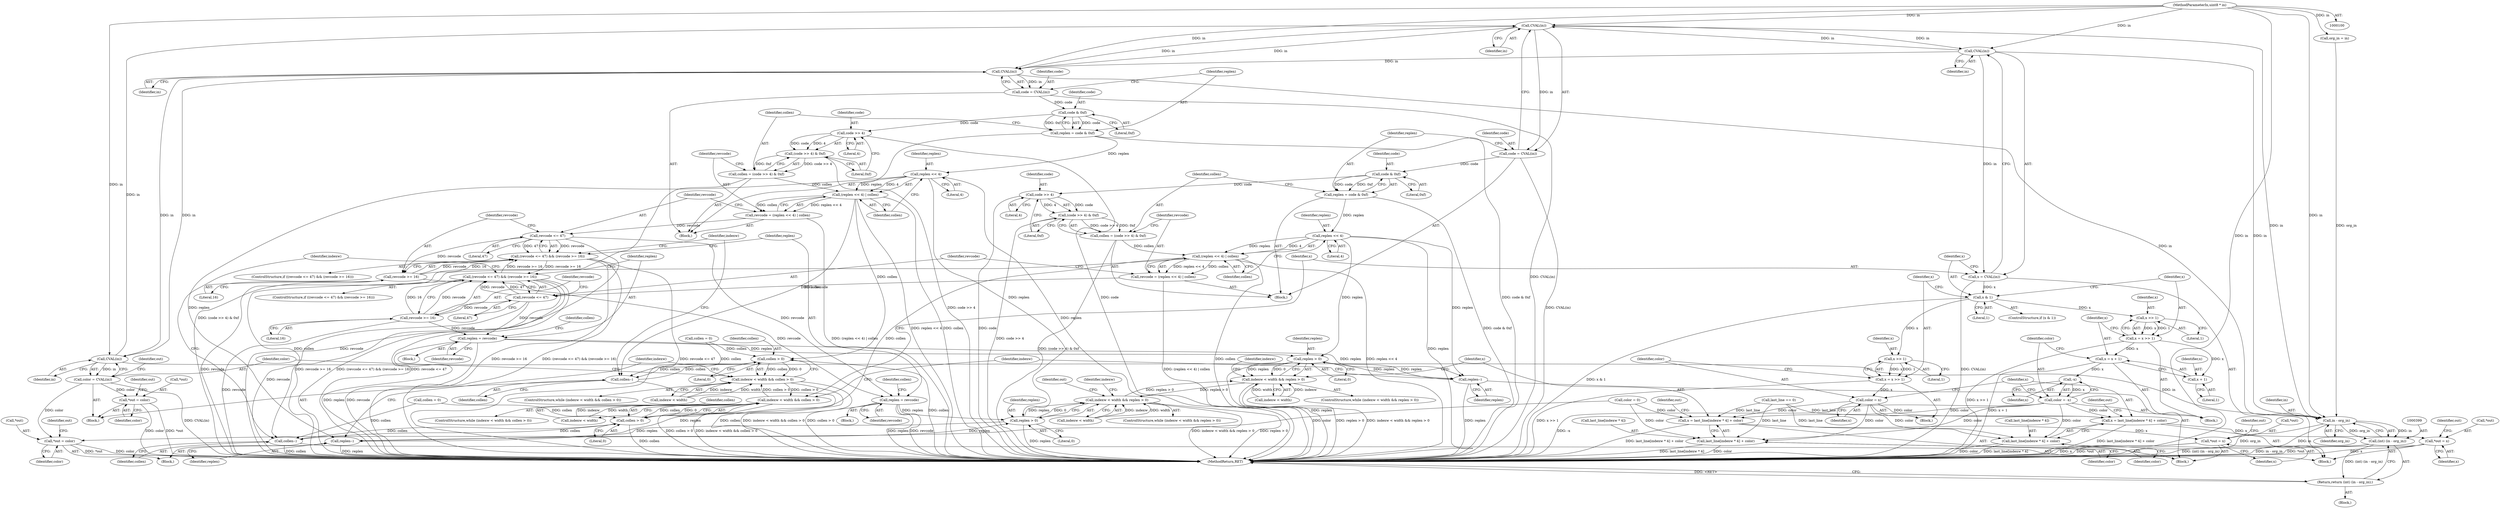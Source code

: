 digraph "0_rdesktop_4dca546d04321a610c1835010b5dad85163b65e1_0@pointer" {
"1000265" [label="(Call,CVAL(in))"];
"1000312" [label="(Call,CVAL(in))"];
"1000265" [label="(Call,CVAL(in))"];
"1000176" [label="(Call,CVAL(in))"];
"1000223" [label="(Call,CVAL(in))"];
"1000101" [label="(MethodParameterIn,uint8 * in)"];
"1000174" [label="(Call,code = CVAL(in))"];
"1000180" [label="(Call,code & 0xf)"];
"1000178" [label="(Call,replen = code & 0xf)"];
"1000193" [label="(Call,replen << 4)"];
"1000192" [label="(Call,(replen << 4) | collen)"];
"1000190" [label="(Call,revcode = (replen << 4) | collen)"];
"1000199" [label="(Call,revcode <= 47)"];
"1000198" [label="(Call,(revcode <= 47) && (revcode >= 16))"];
"1000287" [label="(Call,(revcode <= 47) && (revcode >= 16))"];
"1000202" [label="(Call,revcode >= 16)"];
"1000206" [label="(Call,replen = revcode)"];
"1000241" [label="(Call,replen > 0)"];
"1000237" [label="(Call,indexw < width && replen > 0)"];
"1000364" [label="(Call,indexw < width && replen > 0)"];
"1000254" [label="(Call,replen--)"];
"1000217" [label="(Call,collen > 0)"];
"1000213" [label="(Call,indexw < width && collen > 0)"];
"1000302" [label="(Call,indexw < width && collen > 0)"];
"1000234" [label="(Call,collen--)"];
"1000186" [label="(Call,code >> 4)"];
"1000185" [label="(Call,(code >> 4) & 0xf)"];
"1000183" [label="(Call,collen = (code >> 4) & 0xf)"];
"1000221" [label="(Call,color = CVAL(in))"];
"1000225" [label="(Call,*out = color)"];
"1000245" [label="(Call,*out = color)"];
"1000263" [label="(Call,code = CVAL(in))"];
"1000269" [label="(Call,code & 0xf)"];
"1000267" [label="(Call,replen = code & 0xf)"];
"1000282" [label="(Call,replen << 4)"];
"1000281" [label="(Call,(replen << 4) | collen)"];
"1000279" [label="(Call,revcode = (replen << 4) | collen)"];
"1000288" [label="(Call,revcode <= 47)"];
"1000291" [label="(Call,revcode >= 16)"];
"1000295" [label="(Call,replen = revcode)"];
"1000368" [label="(Call,replen > 0)"];
"1000390" [label="(Call,replen--)"];
"1000306" [label="(Call,collen > 0)"];
"1000361" [label="(Call,collen--)"];
"1000275" [label="(Call,code >> 4)"];
"1000274" [label="(Call,(code >> 4) & 0xf)"];
"1000272" [label="(Call,collen = (code >> 4) & 0xf)"];
"1000310" [label="(Call,x = CVAL(in))"];
"1000315" [label="(Call,x & 1)"];
"1000321" [label="(Call,x >> 1)"];
"1000319" [label="(Call,x = x >> 1)"];
"1000324" [label="(Call,x = x + 1)"];
"1000331" [label="(Call,-x)"];
"1000329" [label="(Call,color = -x)"];
"1000343" [label="(Call,x = last_line[indexw * 4] + color)"];
"1000352" [label="(Call,*out = x)"];
"1000345" [label="(Call,last_line[indexw * 4] + color)"];
"1000372" [label="(Call,x = last_line[indexw * 4] + color)"];
"1000381" [label="(Call,*out = x)"];
"1000374" [label="(Call,last_line[indexw * 4] + color)"];
"1000326" [label="(Call,x + 1)"];
"1000337" [label="(Call,x >> 1)"];
"1000335" [label="(Call,x = x >> 1)"];
"1000340" [label="(Call,color = x)"];
"1000400" [label="(Call,in - org_in)"];
"1000398" [label="(Call,(int) (in - org_in))"];
"1000397" [label="(Return,return (int) (in - org_in);)"];
"1000175" [label="(Identifier,code)"];
"1000180" [label="(Call,code & 0xf)"];
"1000295" [label="(Call,replen = revcode)"];
"1000362" [label="(Identifier,collen)"];
"1000191" [label="(Identifier,revcode)"];
"1000210" [label="(Identifier,collen)"];
"1000177" [label="(Identifier,in)"];
"1000247" [label="(Identifier,out)"];
"1000183" [label="(Call,collen = (code >> 4) & 0xf)"];
"1000194" [label="(Identifier,replen)"];
"1000254" [label="(Call,replen--)"];
"1000235" [label="(Identifier,collen)"];
"1000246" [label="(Call,*out)"];
"1000190" [label="(Call,revcode = (replen << 4) | collen)"];
"1000213" [label="(Call,indexw < width && collen > 0)"];
"1000276" [label="(Identifier,code)"];
"1000368" [label="(Call,replen > 0)"];
"1000274" [label="(Call,(code >> 4) & 0xf)"];
"1000374" [label="(Call,last_line[indexw * 4] + color)"];
"1000312" [label="(Call,CVAL(in))"];
"1000308" [label="(Literal,0)"];
"1000281" [label="(Call,(replen << 4) | collen)"];
"1000203" [label="(Identifier,revcode)"];
"1000382" [label="(Call,*out)"];
"1000273" [label="(Identifier,collen)"];
"1000372" [label="(Call,x = last_line[indexw * 4] + color)"];
"1000370" [label="(Literal,0)"];
"1000212" [label="(ControlStructure,while (indexw < width && collen > 0))"];
"1000197" [label="(ControlStructure,if ((revcode <= 47) && (revcode >= 16)))"];
"1000209" [label="(Call,collen = 0)"];
"1000220" [label="(Block,)"];
"1000269" [label="(Call,code & 0xf)"];
"1000361" [label="(Call,collen--)"];
"1000277" [label="(Literal,4)"];
"1000242" [label="(Identifier,replen)"];
"1000279" [label="(Call,revcode = (replen << 4) | collen)"];
"1000357" [label="(Identifier,out)"];
"1000403" [label="(MethodReturn,RET)"];
"1000196" [label="(Identifier,collen)"];
"1000234" [label="(Call,collen--)"];
"1000187" [label="(Identifier,code)"];
"1000336" [label="(Identifier,x)"];
"1000288" [label="(Call,revcode <= 47)"];
"1000294" [label="(Block,)"];
"1000402" [label="(Identifier,org_in)"];
"1000343" [label="(Call,x = last_line[indexw * 4] + color)"];
"1000351" [label="(Identifier,color)"];
"1000214" [label="(Call,indexw < width)"];
"1000325" [label="(Identifier,x)"];
"1000326" [label="(Call,x + 1)"];
"1000296" [label="(Identifier,replen)"];
"1000331" [label="(Call,-x)"];
"1000155" [label="(Call,color = 0)"];
"1000275" [label="(Call,code >> 4)"];
"1000208" [label="(Identifier,revcode)"];
"1000181" [label="(Identifier,code)"];
"1000217" [label="(Call,collen > 0)"];
"1000270" [label="(Identifier,code)"];
"1000334" [label="(Block,)"];
"1000364" [label="(Call,indexw < width && replen > 0)"];
"1000298" [label="(Call,collen = 0)"];
"1000206" [label="(Call,replen = revcode)"];
"1000309" [label="(Block,)"];
"1000345" [label="(Call,last_line[indexw * 4] + color)"];
"1000121" [label="(Call,org_in = in)"];
"1000267" [label="(Call,replen = code & 0xf)"];
"1000391" [label="(Identifier,replen)"];
"1000280" [label="(Identifier,revcode)"];
"1000323" [label="(Literal,1)"];
"1000352" [label="(Call,*out = x)"];
"1000398" [label="(Call,(int) (in - org_in))"];
"1000390" [label="(Call,replen--)"];
"1000317" [label="(Literal,1)"];
"1000340" [label="(Call,color = x)"];
"1000165" [label="(Call,last_line == 0)"];
"1000284" [label="(Literal,4)"];
"1000373" [label="(Identifier,x)"];
"1000304" [label="(Identifier,indexw)"];
"1000198" [label="(Call,(revcode <= 47) && (revcode >= 16))"];
"1000239" [label="(Identifier,indexw)"];
"1000101" [label="(MethodParameterIn,uint8 * in)"];
"1000265" [label="(Call,CVAL(in))"];
"1000250" [label="(Identifier,out)"];
"1000337" [label="(Call,x >> 1)"];
"1000332" [label="(Identifier,x)"];
"1000106" [label="(Block,)"];
"1000283" [label="(Identifier,replen)"];
"1000324" [label="(Call,x = x + 1)"];
"1000381" [label="(Call,*out = x)"];
"1000316" [label="(Identifier,x)"];
"1000314" [label="(ControlStructure,if (x & 1))"];
"1000227" [label="(Identifier,out)"];
"1000386" [label="(Identifier,out)"];
"1000236" [label="(ControlStructure,while (indexw < width && replen > 0))"];
"1000186" [label="(Call,code >> 4)"];
"1000365" [label="(Call,indexw < width)"];
"1000230" [label="(Identifier,out)"];
"1000263" [label="(Call,code = CVAL(in))"];
"1000307" [label="(Identifier,collen)"];
"1000384" [label="(Identifier,x)"];
"1000303" [label="(Call,indexw < width)"];
"1000371" [label="(Block,)"];
"1000375" [label="(Call,last_line[indexw * 4])"];
"1000342" [label="(Identifier,x)"];
"1000401" [label="(Identifier,in)"];
"1000244" [label="(Block,)"];
"1000282" [label="(Call,replen << 4)"];
"1000285" [label="(Identifier,collen)"];
"1000380" [label="(Identifier,color)"];
"1000260" [label="(Identifier,indexw)"];
"1000248" [label="(Identifier,color)"];
"1000346" [label="(Call,last_line[indexw * 4])"];
"1000271" [label="(Literal,0xf)"];
"1000204" [label="(Literal,16)"];
"1000245" [label="(Call,*out = color)"];
"1000313" [label="(Identifier,in)"];
"1000292" [label="(Identifier,revcode)"];
"1000287" [label="(Call,(revcode <= 47) && (revcode >= 16))"];
"1000185" [label="(Call,(code >> 4) & 0xf)"];
"1000335" [label="(Call,x = x >> 1)"];
"1000182" [label="(Literal,0xf)"];
"1000223" [label="(Call,CVAL(in))"];
"1000189" [label="(Literal,0xf)"];
"1000173" [label="(Block,)"];
"1000344" [label="(Identifier,x)"];
"1000195" [label="(Literal,4)"];
"1000400" [label="(Call,in - org_in)"];
"1000192" [label="(Call,(replen << 4) | collen)"];
"1000301" [label="(ControlStructure,while (indexw < width && collen > 0))"];
"1000328" [label="(Literal,1)"];
"1000238" [label="(Call,indexw < width)"];
"1000272" [label="(Call,collen = (code >> 4) & 0xf)"];
"1000339" [label="(Literal,1)"];
"1000199" [label="(Call,revcode <= 47)"];
"1000330" [label="(Identifier,color)"];
"1000237" [label="(Call,indexw < width && replen > 0)"];
"1000293" [label="(Literal,16)"];
"1000327" [label="(Identifier,x)"];
"1000202" [label="(Call,revcode >= 16)"];
"1000224" [label="(Identifier,in)"];
"1000219" [label="(Literal,0)"];
"1000201" [label="(Literal,47)"];
"1000338" [label="(Identifier,x)"];
"1000341" [label="(Identifier,color)"];
"1000383" [label="(Identifier,out)"];
"1000322" [label="(Identifier,x)"];
"1000226" [label="(Call,*out)"];
"1000321" [label="(Call,x >> 1)"];
"1000222" [label="(Identifier,color)"];
"1000266" [label="(Identifier,in)"];
"1000289" [label="(Identifier,revcode)"];
"1000205" [label="(Block,)"];
"1000184" [label="(Identifier,collen)"];
"1000176" [label="(Call,CVAL(in))"];
"1000353" [label="(Call,*out)"];
"1000318" [label="(Block,)"];
"1000315" [label="(Call,x & 1)"];
"1000278" [label="(Literal,0xf)"];
"1000241" [label="(Call,replen > 0)"];
"1000228" [label="(Identifier,color)"];
"1000221" [label="(Call,color = CVAL(in))"];
"1000319" [label="(Call,x = x >> 1)"];
"1000174" [label="(Call,code = CVAL(in))"];
"1000215" [label="(Identifier,indexw)"];
"1000355" [label="(Identifier,x)"];
"1000311" [label="(Identifier,x)"];
"1000243" [label="(Literal,0)"];
"1000171" [label="(Identifier,indexw)"];
"1000193" [label="(Call,replen << 4)"];
"1000363" [label="(ControlStructure,while (indexw < width && replen > 0))"];
"1000369" [label="(Identifier,replen)"];
"1000310" [label="(Call,x = CVAL(in))"];
"1000200" [label="(Identifier,revcode)"];
"1000225" [label="(Call,*out = color)"];
"1000207" [label="(Identifier,replen)"];
"1000302" [label="(Call,indexw < width && collen > 0)"];
"1000179" [label="(Identifier,replen)"];
"1000262" [label="(Block,)"];
"1000299" [label="(Identifier,collen)"];
"1000397" [label="(Return,return (int) (in - org_in);)"];
"1000297" [label="(Identifier,revcode)"];
"1000178" [label="(Call,replen = code & 0xf)"];
"1000264" [label="(Identifier,code)"];
"1000291" [label="(Call,revcode >= 16)"];
"1000286" [label="(ControlStructure,if ((revcode <= 47) && (revcode >= 16)))"];
"1000306" [label="(Call,collen > 0)"];
"1000290" [label="(Literal,47)"];
"1000188" [label="(Literal,4)"];
"1000329" [label="(Call,color = -x)"];
"1000320" [label="(Identifier,x)"];
"1000268" [label="(Identifier,replen)"];
"1000354" [label="(Identifier,out)"];
"1000218" [label="(Identifier,collen)"];
"1000366" [label="(Identifier,indexw)"];
"1000255" [label="(Identifier,replen)"];
"1000265" -> "1000263"  [label="AST: "];
"1000265" -> "1000266"  [label="CFG: "];
"1000266" -> "1000265"  [label="AST: "];
"1000263" -> "1000265"  [label="CFG: "];
"1000265" -> "1000176"  [label="DDG: in"];
"1000265" -> "1000263"  [label="DDG: in"];
"1000312" -> "1000265"  [label="DDG: in"];
"1000176" -> "1000265"  [label="DDG: in"];
"1000223" -> "1000265"  [label="DDG: in"];
"1000101" -> "1000265"  [label="DDG: in"];
"1000265" -> "1000312"  [label="DDG: in"];
"1000265" -> "1000400"  [label="DDG: in"];
"1000312" -> "1000310"  [label="AST: "];
"1000312" -> "1000313"  [label="CFG: "];
"1000313" -> "1000312"  [label="AST: "];
"1000310" -> "1000312"  [label="CFG: "];
"1000312" -> "1000176"  [label="DDG: in"];
"1000312" -> "1000310"  [label="DDG: in"];
"1000101" -> "1000312"  [label="DDG: in"];
"1000312" -> "1000400"  [label="DDG: in"];
"1000176" -> "1000174"  [label="AST: "];
"1000176" -> "1000177"  [label="CFG: "];
"1000177" -> "1000176"  [label="AST: "];
"1000174" -> "1000176"  [label="CFG: "];
"1000176" -> "1000174"  [label="DDG: in"];
"1000223" -> "1000176"  [label="DDG: in"];
"1000101" -> "1000176"  [label="DDG: in"];
"1000176" -> "1000223"  [label="DDG: in"];
"1000176" -> "1000400"  [label="DDG: in"];
"1000223" -> "1000221"  [label="AST: "];
"1000223" -> "1000224"  [label="CFG: "];
"1000224" -> "1000223"  [label="AST: "];
"1000221" -> "1000223"  [label="CFG: "];
"1000223" -> "1000221"  [label="DDG: in"];
"1000101" -> "1000223"  [label="DDG: in"];
"1000223" -> "1000400"  [label="DDG: in"];
"1000101" -> "1000100"  [label="AST: "];
"1000101" -> "1000403"  [label="DDG: in"];
"1000101" -> "1000121"  [label="DDG: in"];
"1000101" -> "1000400"  [label="DDG: in"];
"1000174" -> "1000173"  [label="AST: "];
"1000175" -> "1000174"  [label="AST: "];
"1000179" -> "1000174"  [label="CFG: "];
"1000174" -> "1000403"  [label="DDG: CVAL(in)"];
"1000174" -> "1000180"  [label="DDG: code"];
"1000180" -> "1000178"  [label="AST: "];
"1000180" -> "1000182"  [label="CFG: "];
"1000181" -> "1000180"  [label="AST: "];
"1000182" -> "1000180"  [label="AST: "];
"1000178" -> "1000180"  [label="CFG: "];
"1000180" -> "1000178"  [label="DDG: code"];
"1000180" -> "1000178"  [label="DDG: 0xf"];
"1000180" -> "1000186"  [label="DDG: code"];
"1000178" -> "1000173"  [label="AST: "];
"1000179" -> "1000178"  [label="AST: "];
"1000184" -> "1000178"  [label="CFG: "];
"1000178" -> "1000403"  [label="DDG: code & 0xf"];
"1000178" -> "1000193"  [label="DDG: replen"];
"1000193" -> "1000192"  [label="AST: "];
"1000193" -> "1000195"  [label="CFG: "];
"1000194" -> "1000193"  [label="AST: "];
"1000195" -> "1000193"  [label="AST: "];
"1000196" -> "1000193"  [label="CFG: "];
"1000193" -> "1000403"  [label="DDG: replen"];
"1000193" -> "1000192"  [label="DDG: replen"];
"1000193" -> "1000192"  [label="DDG: 4"];
"1000193" -> "1000241"  [label="DDG: replen"];
"1000193" -> "1000254"  [label="DDG: replen"];
"1000192" -> "1000190"  [label="AST: "];
"1000192" -> "1000196"  [label="CFG: "];
"1000196" -> "1000192"  [label="AST: "];
"1000190" -> "1000192"  [label="CFG: "];
"1000192" -> "1000403"  [label="DDG: replen << 4"];
"1000192" -> "1000403"  [label="DDG: collen"];
"1000192" -> "1000190"  [label="DDG: replen << 4"];
"1000192" -> "1000190"  [label="DDG: collen"];
"1000183" -> "1000192"  [label="DDG: collen"];
"1000192" -> "1000217"  [label="DDG: collen"];
"1000192" -> "1000234"  [label="DDG: collen"];
"1000190" -> "1000173"  [label="AST: "];
"1000191" -> "1000190"  [label="AST: "];
"1000200" -> "1000190"  [label="CFG: "];
"1000190" -> "1000403"  [label="DDG: (replen << 4) | collen"];
"1000190" -> "1000199"  [label="DDG: revcode"];
"1000199" -> "1000198"  [label="AST: "];
"1000199" -> "1000201"  [label="CFG: "];
"1000200" -> "1000199"  [label="AST: "];
"1000201" -> "1000199"  [label="AST: "];
"1000203" -> "1000199"  [label="CFG: "];
"1000198" -> "1000199"  [label="CFG: "];
"1000199" -> "1000403"  [label="DDG: revcode"];
"1000199" -> "1000198"  [label="DDG: revcode"];
"1000199" -> "1000198"  [label="DDG: 47"];
"1000199" -> "1000202"  [label="DDG: revcode"];
"1000199" -> "1000206"  [label="DDG: revcode"];
"1000198" -> "1000197"  [label="AST: "];
"1000198" -> "1000202"  [label="CFG: "];
"1000202" -> "1000198"  [label="AST: "];
"1000207" -> "1000198"  [label="CFG: "];
"1000215" -> "1000198"  [label="CFG: "];
"1000198" -> "1000403"  [label="DDG: revcode <= 47"];
"1000198" -> "1000403"  [label="DDG: revcode >= 16"];
"1000198" -> "1000403"  [label="DDG: (revcode <= 47) && (revcode >= 16)"];
"1000287" -> "1000198"  [label="DDG: revcode >= 16"];
"1000202" -> "1000198"  [label="DDG: revcode"];
"1000202" -> "1000198"  [label="DDG: 16"];
"1000198" -> "1000287"  [label="DDG: revcode >= 16"];
"1000287" -> "1000286"  [label="AST: "];
"1000287" -> "1000288"  [label="CFG: "];
"1000287" -> "1000291"  [label="CFG: "];
"1000288" -> "1000287"  [label="AST: "];
"1000291" -> "1000287"  [label="AST: "];
"1000296" -> "1000287"  [label="CFG: "];
"1000304" -> "1000287"  [label="CFG: "];
"1000287" -> "1000403"  [label="DDG: revcode >= 16"];
"1000287" -> "1000403"  [label="DDG: (revcode <= 47) && (revcode >= 16)"];
"1000287" -> "1000403"  [label="DDG: revcode <= 47"];
"1000288" -> "1000287"  [label="DDG: revcode"];
"1000288" -> "1000287"  [label="DDG: 47"];
"1000291" -> "1000287"  [label="DDG: revcode"];
"1000291" -> "1000287"  [label="DDG: 16"];
"1000202" -> "1000204"  [label="CFG: "];
"1000203" -> "1000202"  [label="AST: "];
"1000204" -> "1000202"  [label="AST: "];
"1000202" -> "1000403"  [label="DDG: revcode"];
"1000202" -> "1000206"  [label="DDG: revcode"];
"1000206" -> "1000205"  [label="AST: "];
"1000206" -> "1000208"  [label="CFG: "];
"1000207" -> "1000206"  [label="AST: "];
"1000208" -> "1000206"  [label="AST: "];
"1000210" -> "1000206"  [label="CFG: "];
"1000206" -> "1000403"  [label="DDG: revcode"];
"1000206" -> "1000403"  [label="DDG: replen"];
"1000206" -> "1000241"  [label="DDG: replen"];
"1000206" -> "1000254"  [label="DDG: replen"];
"1000241" -> "1000237"  [label="AST: "];
"1000241" -> "1000243"  [label="CFG: "];
"1000242" -> "1000241"  [label="AST: "];
"1000243" -> "1000241"  [label="AST: "];
"1000237" -> "1000241"  [label="CFG: "];
"1000241" -> "1000403"  [label="DDG: replen"];
"1000241" -> "1000237"  [label="DDG: replen"];
"1000241" -> "1000237"  [label="DDG: 0"];
"1000254" -> "1000241"  [label="DDG: replen"];
"1000241" -> "1000254"  [label="DDG: replen"];
"1000237" -> "1000236"  [label="AST: "];
"1000237" -> "1000238"  [label="CFG: "];
"1000238" -> "1000237"  [label="AST: "];
"1000171" -> "1000237"  [label="CFG: "];
"1000247" -> "1000237"  [label="CFG: "];
"1000237" -> "1000403"  [label="DDG: indexw < width && replen > 0"];
"1000237" -> "1000403"  [label="DDG: replen > 0"];
"1000238" -> "1000237"  [label="DDG: indexw"];
"1000238" -> "1000237"  [label="DDG: width"];
"1000364" -> "1000237"  [label="DDG: replen > 0"];
"1000237" -> "1000364"  [label="DDG: replen > 0"];
"1000364" -> "1000363"  [label="AST: "];
"1000364" -> "1000365"  [label="CFG: "];
"1000364" -> "1000368"  [label="CFG: "];
"1000365" -> "1000364"  [label="AST: "];
"1000368" -> "1000364"  [label="AST: "];
"1000260" -> "1000364"  [label="CFG: "];
"1000373" -> "1000364"  [label="CFG: "];
"1000364" -> "1000403"  [label="DDG: indexw < width && replen > 0"];
"1000364" -> "1000403"  [label="DDG: replen > 0"];
"1000365" -> "1000364"  [label="DDG: indexw"];
"1000365" -> "1000364"  [label="DDG: width"];
"1000368" -> "1000364"  [label="DDG: replen"];
"1000368" -> "1000364"  [label="DDG: 0"];
"1000254" -> "1000244"  [label="AST: "];
"1000254" -> "1000255"  [label="CFG: "];
"1000255" -> "1000254"  [label="AST: "];
"1000239" -> "1000254"  [label="CFG: "];
"1000254" -> "1000403"  [label="DDG: replen"];
"1000217" -> "1000213"  [label="AST: "];
"1000217" -> "1000219"  [label="CFG: "];
"1000218" -> "1000217"  [label="AST: "];
"1000219" -> "1000217"  [label="AST: "];
"1000213" -> "1000217"  [label="CFG: "];
"1000217" -> "1000403"  [label="DDG: collen"];
"1000217" -> "1000213"  [label="DDG: collen"];
"1000217" -> "1000213"  [label="DDG: 0"];
"1000209" -> "1000217"  [label="DDG: collen"];
"1000234" -> "1000217"  [label="DDG: collen"];
"1000217" -> "1000234"  [label="DDG: collen"];
"1000213" -> "1000212"  [label="AST: "];
"1000213" -> "1000214"  [label="CFG: "];
"1000214" -> "1000213"  [label="AST: "];
"1000222" -> "1000213"  [label="CFG: "];
"1000239" -> "1000213"  [label="CFG: "];
"1000213" -> "1000403"  [label="DDG: collen > 0"];
"1000213" -> "1000403"  [label="DDG: indexw < width && collen > 0"];
"1000214" -> "1000213"  [label="DDG: indexw"];
"1000214" -> "1000213"  [label="DDG: width"];
"1000302" -> "1000213"  [label="DDG: collen > 0"];
"1000213" -> "1000302"  [label="DDG: collen > 0"];
"1000302" -> "1000301"  [label="AST: "];
"1000302" -> "1000303"  [label="CFG: "];
"1000302" -> "1000306"  [label="CFG: "];
"1000303" -> "1000302"  [label="AST: "];
"1000306" -> "1000302"  [label="AST: "];
"1000311" -> "1000302"  [label="CFG: "];
"1000366" -> "1000302"  [label="CFG: "];
"1000302" -> "1000403"  [label="DDG: indexw < width && collen > 0"];
"1000302" -> "1000403"  [label="DDG: collen > 0"];
"1000303" -> "1000302"  [label="DDG: indexw"];
"1000303" -> "1000302"  [label="DDG: width"];
"1000306" -> "1000302"  [label="DDG: collen"];
"1000306" -> "1000302"  [label="DDG: 0"];
"1000234" -> "1000220"  [label="AST: "];
"1000234" -> "1000235"  [label="CFG: "];
"1000235" -> "1000234"  [label="AST: "];
"1000215" -> "1000234"  [label="CFG: "];
"1000234" -> "1000403"  [label="DDG: collen"];
"1000209" -> "1000234"  [label="DDG: collen"];
"1000186" -> "1000185"  [label="AST: "];
"1000186" -> "1000188"  [label="CFG: "];
"1000187" -> "1000186"  [label="AST: "];
"1000188" -> "1000186"  [label="AST: "];
"1000189" -> "1000186"  [label="CFG: "];
"1000186" -> "1000403"  [label="DDG: code"];
"1000186" -> "1000185"  [label="DDG: code"];
"1000186" -> "1000185"  [label="DDG: 4"];
"1000185" -> "1000183"  [label="AST: "];
"1000185" -> "1000189"  [label="CFG: "];
"1000189" -> "1000185"  [label="AST: "];
"1000183" -> "1000185"  [label="CFG: "];
"1000185" -> "1000403"  [label="DDG: code >> 4"];
"1000185" -> "1000183"  [label="DDG: code >> 4"];
"1000185" -> "1000183"  [label="DDG: 0xf"];
"1000183" -> "1000173"  [label="AST: "];
"1000184" -> "1000183"  [label="AST: "];
"1000191" -> "1000183"  [label="CFG: "];
"1000183" -> "1000403"  [label="DDG: (code >> 4) & 0xf"];
"1000221" -> "1000220"  [label="AST: "];
"1000222" -> "1000221"  [label="AST: "];
"1000227" -> "1000221"  [label="CFG: "];
"1000221" -> "1000403"  [label="DDG: CVAL(in)"];
"1000221" -> "1000225"  [label="DDG: color"];
"1000221" -> "1000245"  [label="DDG: color"];
"1000225" -> "1000220"  [label="AST: "];
"1000225" -> "1000228"  [label="CFG: "];
"1000226" -> "1000225"  [label="AST: "];
"1000228" -> "1000225"  [label="AST: "];
"1000230" -> "1000225"  [label="CFG: "];
"1000225" -> "1000403"  [label="DDG: *out"];
"1000225" -> "1000403"  [label="DDG: color"];
"1000245" -> "1000244"  [label="AST: "];
"1000245" -> "1000248"  [label="CFG: "];
"1000246" -> "1000245"  [label="AST: "];
"1000248" -> "1000245"  [label="AST: "];
"1000250" -> "1000245"  [label="CFG: "];
"1000245" -> "1000403"  [label="DDG: color"];
"1000245" -> "1000403"  [label="DDG: *out"];
"1000155" -> "1000245"  [label="DDG: color"];
"1000263" -> "1000262"  [label="AST: "];
"1000264" -> "1000263"  [label="AST: "];
"1000268" -> "1000263"  [label="CFG: "];
"1000263" -> "1000403"  [label="DDG: CVAL(in)"];
"1000263" -> "1000269"  [label="DDG: code"];
"1000269" -> "1000267"  [label="AST: "];
"1000269" -> "1000271"  [label="CFG: "];
"1000270" -> "1000269"  [label="AST: "];
"1000271" -> "1000269"  [label="AST: "];
"1000267" -> "1000269"  [label="CFG: "];
"1000269" -> "1000267"  [label="DDG: code"];
"1000269" -> "1000267"  [label="DDG: 0xf"];
"1000269" -> "1000275"  [label="DDG: code"];
"1000267" -> "1000262"  [label="AST: "];
"1000268" -> "1000267"  [label="AST: "];
"1000273" -> "1000267"  [label="CFG: "];
"1000267" -> "1000403"  [label="DDG: code & 0xf"];
"1000267" -> "1000282"  [label="DDG: replen"];
"1000282" -> "1000281"  [label="AST: "];
"1000282" -> "1000284"  [label="CFG: "];
"1000283" -> "1000282"  [label="AST: "];
"1000284" -> "1000282"  [label="AST: "];
"1000285" -> "1000282"  [label="CFG: "];
"1000282" -> "1000403"  [label="DDG: replen"];
"1000282" -> "1000281"  [label="DDG: replen"];
"1000282" -> "1000281"  [label="DDG: 4"];
"1000282" -> "1000368"  [label="DDG: replen"];
"1000282" -> "1000390"  [label="DDG: replen"];
"1000281" -> "1000279"  [label="AST: "];
"1000281" -> "1000285"  [label="CFG: "];
"1000285" -> "1000281"  [label="AST: "];
"1000279" -> "1000281"  [label="CFG: "];
"1000281" -> "1000403"  [label="DDG: collen"];
"1000281" -> "1000403"  [label="DDG: replen << 4"];
"1000281" -> "1000279"  [label="DDG: replen << 4"];
"1000281" -> "1000279"  [label="DDG: collen"];
"1000272" -> "1000281"  [label="DDG: collen"];
"1000281" -> "1000306"  [label="DDG: collen"];
"1000281" -> "1000361"  [label="DDG: collen"];
"1000279" -> "1000262"  [label="AST: "];
"1000280" -> "1000279"  [label="AST: "];
"1000289" -> "1000279"  [label="CFG: "];
"1000279" -> "1000403"  [label="DDG: (replen << 4) | collen"];
"1000279" -> "1000288"  [label="DDG: revcode"];
"1000288" -> "1000290"  [label="CFG: "];
"1000289" -> "1000288"  [label="AST: "];
"1000290" -> "1000288"  [label="AST: "];
"1000292" -> "1000288"  [label="CFG: "];
"1000288" -> "1000403"  [label="DDG: revcode"];
"1000288" -> "1000291"  [label="DDG: revcode"];
"1000288" -> "1000295"  [label="DDG: revcode"];
"1000291" -> "1000293"  [label="CFG: "];
"1000292" -> "1000291"  [label="AST: "];
"1000293" -> "1000291"  [label="AST: "];
"1000291" -> "1000403"  [label="DDG: revcode"];
"1000291" -> "1000295"  [label="DDG: revcode"];
"1000295" -> "1000294"  [label="AST: "];
"1000295" -> "1000297"  [label="CFG: "];
"1000296" -> "1000295"  [label="AST: "];
"1000297" -> "1000295"  [label="AST: "];
"1000299" -> "1000295"  [label="CFG: "];
"1000295" -> "1000403"  [label="DDG: revcode"];
"1000295" -> "1000403"  [label="DDG: replen"];
"1000295" -> "1000368"  [label="DDG: replen"];
"1000295" -> "1000390"  [label="DDG: replen"];
"1000368" -> "1000370"  [label="CFG: "];
"1000369" -> "1000368"  [label="AST: "];
"1000370" -> "1000368"  [label="AST: "];
"1000368" -> "1000403"  [label="DDG: replen"];
"1000390" -> "1000368"  [label="DDG: replen"];
"1000368" -> "1000390"  [label="DDG: replen"];
"1000390" -> "1000371"  [label="AST: "];
"1000390" -> "1000391"  [label="CFG: "];
"1000391" -> "1000390"  [label="AST: "];
"1000366" -> "1000390"  [label="CFG: "];
"1000390" -> "1000403"  [label="DDG: replen"];
"1000306" -> "1000308"  [label="CFG: "];
"1000307" -> "1000306"  [label="AST: "];
"1000308" -> "1000306"  [label="AST: "];
"1000306" -> "1000403"  [label="DDG: collen"];
"1000298" -> "1000306"  [label="DDG: collen"];
"1000361" -> "1000306"  [label="DDG: collen"];
"1000306" -> "1000361"  [label="DDG: collen"];
"1000361" -> "1000309"  [label="AST: "];
"1000361" -> "1000362"  [label="CFG: "];
"1000362" -> "1000361"  [label="AST: "];
"1000304" -> "1000361"  [label="CFG: "];
"1000361" -> "1000403"  [label="DDG: collen"];
"1000298" -> "1000361"  [label="DDG: collen"];
"1000275" -> "1000274"  [label="AST: "];
"1000275" -> "1000277"  [label="CFG: "];
"1000276" -> "1000275"  [label="AST: "];
"1000277" -> "1000275"  [label="AST: "];
"1000278" -> "1000275"  [label="CFG: "];
"1000275" -> "1000403"  [label="DDG: code"];
"1000275" -> "1000274"  [label="DDG: code"];
"1000275" -> "1000274"  [label="DDG: 4"];
"1000274" -> "1000272"  [label="AST: "];
"1000274" -> "1000278"  [label="CFG: "];
"1000278" -> "1000274"  [label="AST: "];
"1000272" -> "1000274"  [label="CFG: "];
"1000274" -> "1000403"  [label="DDG: code >> 4"];
"1000274" -> "1000272"  [label="DDG: code >> 4"];
"1000274" -> "1000272"  [label="DDG: 0xf"];
"1000272" -> "1000262"  [label="AST: "];
"1000273" -> "1000272"  [label="AST: "];
"1000280" -> "1000272"  [label="CFG: "];
"1000272" -> "1000403"  [label="DDG: (code >> 4) & 0xf"];
"1000310" -> "1000309"  [label="AST: "];
"1000311" -> "1000310"  [label="AST: "];
"1000316" -> "1000310"  [label="CFG: "];
"1000310" -> "1000403"  [label="DDG: CVAL(in)"];
"1000310" -> "1000315"  [label="DDG: x"];
"1000315" -> "1000314"  [label="AST: "];
"1000315" -> "1000317"  [label="CFG: "];
"1000316" -> "1000315"  [label="AST: "];
"1000317" -> "1000315"  [label="AST: "];
"1000320" -> "1000315"  [label="CFG: "];
"1000336" -> "1000315"  [label="CFG: "];
"1000315" -> "1000403"  [label="DDG: x & 1"];
"1000315" -> "1000321"  [label="DDG: x"];
"1000315" -> "1000337"  [label="DDG: x"];
"1000321" -> "1000319"  [label="AST: "];
"1000321" -> "1000323"  [label="CFG: "];
"1000322" -> "1000321"  [label="AST: "];
"1000323" -> "1000321"  [label="AST: "];
"1000319" -> "1000321"  [label="CFG: "];
"1000321" -> "1000319"  [label="DDG: x"];
"1000321" -> "1000319"  [label="DDG: 1"];
"1000319" -> "1000318"  [label="AST: "];
"1000320" -> "1000319"  [label="AST: "];
"1000325" -> "1000319"  [label="CFG: "];
"1000319" -> "1000403"  [label="DDG: x >> 1"];
"1000319" -> "1000324"  [label="DDG: x"];
"1000319" -> "1000326"  [label="DDG: x"];
"1000324" -> "1000318"  [label="AST: "];
"1000324" -> "1000326"  [label="CFG: "];
"1000325" -> "1000324"  [label="AST: "];
"1000326" -> "1000324"  [label="AST: "];
"1000330" -> "1000324"  [label="CFG: "];
"1000324" -> "1000403"  [label="DDG: x + 1"];
"1000324" -> "1000331"  [label="DDG: x"];
"1000331" -> "1000329"  [label="AST: "];
"1000331" -> "1000332"  [label="CFG: "];
"1000332" -> "1000331"  [label="AST: "];
"1000329" -> "1000331"  [label="CFG: "];
"1000331" -> "1000329"  [label="DDG: x"];
"1000329" -> "1000318"  [label="AST: "];
"1000330" -> "1000329"  [label="AST: "];
"1000344" -> "1000329"  [label="CFG: "];
"1000329" -> "1000403"  [label="DDG: -x"];
"1000329" -> "1000343"  [label="DDG: color"];
"1000329" -> "1000345"  [label="DDG: color"];
"1000329" -> "1000372"  [label="DDG: color"];
"1000329" -> "1000374"  [label="DDG: color"];
"1000343" -> "1000309"  [label="AST: "];
"1000343" -> "1000345"  [label="CFG: "];
"1000344" -> "1000343"  [label="AST: "];
"1000345" -> "1000343"  [label="AST: "];
"1000354" -> "1000343"  [label="CFG: "];
"1000343" -> "1000403"  [label="DDG: last_line[indexw * 4] + color"];
"1000165" -> "1000343"  [label="DDG: last_line"];
"1000340" -> "1000343"  [label="DDG: color"];
"1000343" -> "1000352"  [label="DDG: x"];
"1000352" -> "1000309"  [label="AST: "];
"1000352" -> "1000355"  [label="CFG: "];
"1000353" -> "1000352"  [label="AST: "];
"1000355" -> "1000352"  [label="AST: "];
"1000357" -> "1000352"  [label="CFG: "];
"1000352" -> "1000403"  [label="DDG: *out"];
"1000352" -> "1000403"  [label="DDG: x"];
"1000345" -> "1000351"  [label="CFG: "];
"1000346" -> "1000345"  [label="AST: "];
"1000351" -> "1000345"  [label="AST: "];
"1000345" -> "1000403"  [label="DDG: color"];
"1000345" -> "1000403"  [label="DDG: last_line[indexw * 4]"];
"1000165" -> "1000345"  [label="DDG: last_line"];
"1000340" -> "1000345"  [label="DDG: color"];
"1000372" -> "1000371"  [label="AST: "];
"1000372" -> "1000374"  [label="CFG: "];
"1000373" -> "1000372"  [label="AST: "];
"1000374" -> "1000372"  [label="AST: "];
"1000383" -> "1000372"  [label="CFG: "];
"1000372" -> "1000403"  [label="DDG: last_line[indexw * 4] + color"];
"1000165" -> "1000372"  [label="DDG: last_line"];
"1000155" -> "1000372"  [label="DDG: color"];
"1000340" -> "1000372"  [label="DDG: color"];
"1000372" -> "1000381"  [label="DDG: x"];
"1000381" -> "1000371"  [label="AST: "];
"1000381" -> "1000384"  [label="CFG: "];
"1000382" -> "1000381"  [label="AST: "];
"1000384" -> "1000381"  [label="AST: "];
"1000386" -> "1000381"  [label="CFG: "];
"1000381" -> "1000403"  [label="DDG: x"];
"1000381" -> "1000403"  [label="DDG: *out"];
"1000374" -> "1000380"  [label="CFG: "];
"1000375" -> "1000374"  [label="AST: "];
"1000380" -> "1000374"  [label="AST: "];
"1000374" -> "1000403"  [label="DDG: last_line[indexw * 4]"];
"1000374" -> "1000403"  [label="DDG: color"];
"1000165" -> "1000374"  [label="DDG: last_line"];
"1000155" -> "1000374"  [label="DDG: color"];
"1000340" -> "1000374"  [label="DDG: color"];
"1000326" -> "1000328"  [label="CFG: "];
"1000327" -> "1000326"  [label="AST: "];
"1000328" -> "1000326"  [label="AST: "];
"1000337" -> "1000335"  [label="AST: "];
"1000337" -> "1000339"  [label="CFG: "];
"1000338" -> "1000337"  [label="AST: "];
"1000339" -> "1000337"  [label="AST: "];
"1000335" -> "1000337"  [label="CFG: "];
"1000337" -> "1000335"  [label="DDG: x"];
"1000337" -> "1000335"  [label="DDG: 1"];
"1000335" -> "1000334"  [label="AST: "];
"1000336" -> "1000335"  [label="AST: "];
"1000341" -> "1000335"  [label="CFG: "];
"1000335" -> "1000403"  [label="DDG: x >> 1"];
"1000335" -> "1000340"  [label="DDG: x"];
"1000340" -> "1000334"  [label="AST: "];
"1000340" -> "1000342"  [label="CFG: "];
"1000341" -> "1000340"  [label="AST: "];
"1000342" -> "1000340"  [label="AST: "];
"1000344" -> "1000340"  [label="CFG: "];
"1000400" -> "1000398"  [label="AST: "];
"1000400" -> "1000402"  [label="CFG: "];
"1000401" -> "1000400"  [label="AST: "];
"1000402" -> "1000400"  [label="AST: "];
"1000398" -> "1000400"  [label="CFG: "];
"1000400" -> "1000403"  [label="DDG: in"];
"1000400" -> "1000403"  [label="DDG: org_in"];
"1000400" -> "1000398"  [label="DDG: in"];
"1000400" -> "1000398"  [label="DDG: org_in"];
"1000121" -> "1000400"  [label="DDG: org_in"];
"1000398" -> "1000397"  [label="AST: "];
"1000399" -> "1000398"  [label="AST: "];
"1000397" -> "1000398"  [label="CFG: "];
"1000398" -> "1000403"  [label="DDG: (int) (in - org_in)"];
"1000398" -> "1000403"  [label="DDG: in - org_in"];
"1000398" -> "1000397"  [label="DDG: (int) (in - org_in)"];
"1000397" -> "1000106"  [label="AST: "];
"1000403" -> "1000397"  [label="CFG: "];
"1000397" -> "1000403"  [label="DDG: <RET>"];
}
